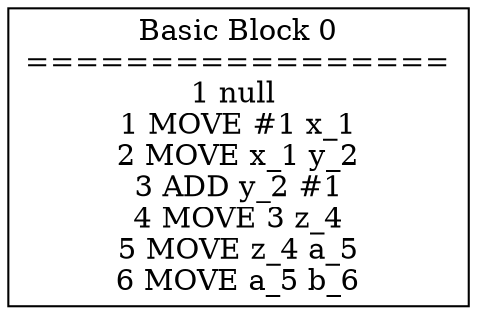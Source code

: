 digraph main {

"Basic Block 0" [shape=box, label="Basic Block 0
=================
1 null 
1 MOVE #1 x_1
2 MOVE x_1 y_2
3 ADD y_2 #1
4 MOVE 3 z_4
5 MOVE z_4 a_5
6 MOVE a_5 b_6
"];


}